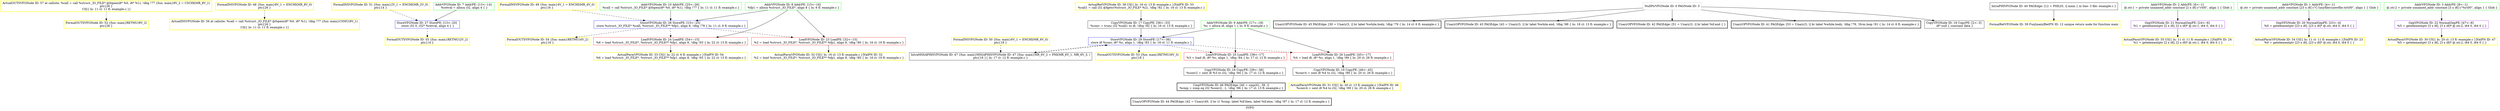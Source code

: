 digraph "SVFG" {
	label="SVFG";

	Node0x562d73dfef40 [shape=record,color=yellow,penwidth=2,label="{ActualOUTSVFGNode ID: 57 at callsite:   %call = call %struct._IO_FILE* @fopen(i8* %0, i8* %1), !dbg !77 \{fun: main\}8V_2 = CSCHI(MR_8V_1)\npts\{26 \}\nCS[\{ ln: 11  cl: 11  fl: example.c \}]}"];
	Node0x562d73dfef40 -> Node0x562d73dfe6f0[style=dashed];
	Node0x562d73dfed10 [shape=record,color=yellow,penwidth=2,label="{ActualINSVFGNode ID: 56 at callsite:   %call = call %struct._IO_FILE* @fopen(i8* %0, i8* %1), !dbg !77 \{fun: main\}CSMU(8V_1)\npts\{26 \}\nCS[\{ ln: 11  cl: 11  fl: example.c \}]}"];
	Node0x562d73dfebc0 [shape=record,color=yellow,penwidth=2,label="{FormalOUTSVFGNode ID: 55 \{fun: main\}RETMU(2V_2)\npts\{14 \}\n}"];
	Node0x562d73dfea70 [shape=record,color=yellow,penwidth=2,label="{FormalOUTSVFGNode ID: 54 \{fun: main\}RETMU(4V_2)\npts\{16 \}\n}"];
	Node0x562d73dfe920 [shape=record,color=yellow,penwidth=2,label="{FormalOUTSVFGNode ID: 53 \{fun: main\}RETMU(6V_3)\npts\{18 \}\n}"];
	Node0x562d73dfe6f0 [shape=record,color=yellow,penwidth=2,label="{FormalOUTSVFGNode ID: 52 \{fun: main\}RETMU(8V_2)\npts\{26 \}\n}"];
	Node0x562d73dfe570 [shape=record,color=yellow,penwidth=2,label="{FormalINSVFGNode ID: 51 \{fun: main\}2V_1 = ENCHI(MR_2V_0)\npts\{14 \}\n}"];
	Node0x562d73dfe570 -> Node0x562d73dfa640[style=dashed];
	Node0x562d73d8b0d0 [shape=record,color=yellow,penwidth=2,label="{FormalINSVFGNode ID: 50 \{fun: main\}6V_1 = ENCHI(MR_6V_0)\npts\{18 \}\n}"];
	Node0x562d73d8b0d0 -> Node0x562d73daaef0[style=dashed];
	Node0x562d73d8a7d0 [shape=record,color=yellow,penwidth=2,label="{FormalINSVFGNode ID: 49 \{fun: main\}4V_1 = ENCHI(MR_4V_0)\npts\{16 \}\n}"];
	Node0x562d73d8a7d0 -> Node0x562d73dfa770[style=dashed];
	Node0x562d73d8b020 [shape=record,color=yellow,penwidth=2,label="{FormalINSVFGNode ID: 48 \{fun: main\}8V_1 = ENCHI(MR_8V_0)\npts\{26 \}\n}"];
	Node0x562d73d8b020 -> Node0x562d73dfed10[style=dashed];
	Node0x562d73daaef0 [shape=record,color=black,label="{IntraMSSAPHISVFGNode ID: 47 \{fun: main\}MSSAPHISVFGNode ID: 47 \{fun: main\}MR_6V_2 = PHI(MR_6V_1, MR_6V_3, )\npts\{18 \}\{ ln: 17  cl: 12  fl: example.c \}}"];
	Node0x562d73daaef0 -> Node0x562d73dfa8a0[style=dashed];
	Node0x562d73dfc990 [shape=record,color=black,penwidth=2,label="{CmpVFGNode ID: 46 PAGEdge: [40 = cmp(41, 39, )]\n    %cmp = icmp eq i32 %conv2, -1, !dbg !86 \{ ln: 17  cl: 13  fl: example.c \}}"];
	Node0x562d73dfc990 -> Node0x562d73dfc530[style=solid];
	Node0x562d73dfc760 [shape=record,color=black,penwidth=2,label="{UnaryOPVFGNode ID: 45 PAGEdge: [30 = Unary(3, )]      br label %while.body, !dbg !79 \{ ln: 14  cl: 6  fl: example.c \}}"];
	Node0x562d73dfc530 [shape=record,color=black,penwidth=2,label="{UnaryOPVFGNode ID: 44 PAGEdge: [42 = Unary(40, )]      br i1 %cmp, label %if.then, label %if.else, !dbg !87 \{ ln: 17  cl: 12  fl: example.c \}}"];
	Node0x562d73dfc300 [shape=record,color=black,penwidth=2,label="{UnaryOPVFGNode ID: 43 PAGEdge: [43 = Unary(3, )]      br label %while.end, !dbg !88 \{ ln: 18  cl: 13  fl: example.c \}}"];
	Node0x562d73dfbef0 [shape=record,color=black,penwidth=2,label="{UnaryOPVFGNode ID: 42 PAGEdge: [51 = Unary(3, )]      br label %if.end \{  \}}"];
	Node0x562d73dfbc50 [shape=record,color=black,penwidth=2,label="{UnaryOPVFGNode ID: 41 PAGEdge: [53 = Unary(3, )]      br label %while.body, !dbg !79, !llvm.loop !91 \{ ln: 14  cl: 6  fl: example.c \}}"];
	Node0x562d73de9a60 [shape=record,color=black,label="{IntraPHIVFGNode ID: 40 PAGEdge: [12 = PHI(20, )]    main \{ in line: 3 file: example.c \}}"];
	Node0x562d73de9a60 -> Node0x562d73dfb8d0[style=solid];
	Node0x562d73dfb8d0 [shape=record,color=yellow,penwidth=2,label="{FormalRetVFGNode ID: 39 Fun[main]RetPN ID: 12 unique return node for function main}"];
	Node0x562d73dfb590 [shape=record,color=yellow,penwidth=2,label="{ActualRetVFGNode ID: 38 CS[\{ ln: 16  cl: 13  fl: example.c \}]ValPN ID: 33\n   %call1 = call i32 @fgetc(%struct._IO_FILE* %2), !dbg !82 \{ ln: 16  cl: 13  fl: example.c \}}"];
	Node0x562d73dfb590 -> Node0x562d73df9790[style=solid];
	Node0x562d73dfb1a0 [shape=record,color=yellow,penwidth=2,label="{ActualParmVFGNode ID: 35 CS[\{ ln: 11  cl: 11  fl: example.c \}]ValPN ID: 24\n   %1 = getelementptr [2 x i8], [2 x i8]* @.str.1, i64 0, i64 0 \{  \}}"];
	Node0x562d73dfb070 [shape=record,color=yellow,penwidth=2,label="{ActualParmVFGNode ID: 34 CS[\{ ln: 11  cl: 11  fl: example.c \}]ValPN ID: 23\n   %0 = getelementptr [23 x i8], [23 x i8]* @.str, i64 0, i64 0 \{  \}}"];
	Node0x562d73dfaf40 [shape=record,color=yellow,penwidth=2,label="{ActualParmVFGNode ID: 33 CS[\{ ln: 22  cl: 6  fl: example.c \}]ValPN ID: 54\n   %6 = load %struct._IO_FILE*, %struct._IO_FILE** %fp1, align 8, !dbg !93 \{ ln: 22  cl: 13  fl: example.c \}}"];
	Node0x562d73dfae10 [shape=record,color=yellow,penwidth=2,label="{ActualParmVFGNode ID: 32 CS[\{ ln: 16  cl: 13  fl: example.c \}]ValPN ID: 32\n   %2 = load %struct._IO_FILE*, %struct._IO_FILE** %fp1, align 8, !dbg !80 \{ ln: 16  cl: 19  fl: example.c \}}"];
	Node0x562d73dface0 [shape=record,color=yellow,penwidth=2,label="{ActualParmVFGNode ID: 31 CS[\{ ln: 20  cl: 13  fl: example.c \}]ValPN ID: 46\n   %conv4 = sext i8 %4 to i32, !dbg !89 \{ ln: 20  cl: 26  fl: example.c \}}"];
	Node0x562d73dfabb0 [shape=record,color=yellow,penwidth=2,label="{ActualParmVFGNode ID: 30 CS[\{ ln: 20  cl: 13  fl: example.c \}]ValPN ID: 47\n   %5 = getelementptr [3 x i8], [3 x i8]* @.str.2, i64 0, i64 0 \{  \}}"];
	Node0x562d73dfa8a0 [shape=record,color=blue,label="{StoreVFGNode ID: 29 StorePE: [17\<--36]  \n   store i8 %conv, i8* %c, align 1, !dbg !83 \{ ln: 16  cl: 11  fl: example.c \}}"];
	Node0x562d73dfa8a0 -> Node0x562d73dfa290[style=dashed];
	Node0x562d73dfa8a0 -> Node0x562d73dfa3f0[style=dashed];
	Node0x562d73dfa8a0 -> Node0x562d73daaef0[style=dashed];
	Node0x562d73dfa8a0 -> Node0x562d73dfe920[style=dashed];
	Node0x562d73df8d00 [shape=record,color=green,label="{AddrVFGNode ID: 10 AddrPE: [25\<--26]  \n   %call = call %struct._IO_FILE* @fopen(i8* %0, i8* %1), !dbg !77 \{ ln: 11  cl: 11  fl: example.c \}}"];
	Node0x562d73df8d00 -> Node0x562d73dfa770[style=solid];
	Node0x562d73df8ba0 [shape=record,color=green,label="{AddrVFGNode ID: 9 AddrPE: [17\<--18]  \n   %c = alloca i8, align 1 \{ ln: 8 fl: example.c \}}"];
	Node0x562d73df8ba0 -> Node0x562d73dfa290[style=solid];
	Node0x562d73df8ba0 -> Node0x562d73dfa3f0[style=solid];
	Node0x562d73df8ba0 -> Node0x562d73dfa8a0[style=solid];
	Node0x562d73df8a40 [shape=record,color=green,label="{AddrVFGNode ID: 8 AddrPE: [15\<--16]  \n   %fp1 = alloca %struct._IO_FILE*, align 8 \{ ln: 6 fl: example.c \}}"];
	Node0x562d73df8a40 -> Node0x562d73df9fd0[style=solid];
	Node0x562d73df8a40 -> Node0x562d73dfa130[style=solid];
	Node0x562d73df8a40 -> Node0x562d73dfa770[style=solid];
	Node0x562d73df8800 [shape=record,color=green,label="{AddrVFGNode ID: 7 AddrPE: [13\<--14]  \n   %retval = alloca i32, align 4 \{  \}}"];
	Node0x562d73df8800 -> Node0x562d73dfa640[style=solid];
	Node0x562d73dedd20 [shape=record,color=green,label="{AddrVFGNode ID: 3 AddrPE: [8\<--1]  \n @.str.2 = private unnamed_addr constant [3 x i8] c\"%c\\00\", align 1 \{ Glob  \}}"];
	Node0x562d73dedd20 -> Node0x562d73df9e70[style=solid];
	Node0x562d73de9940 [shape=record,color=green,label="{AddrVFGNode ID: 2 AddrPE: [6\<--1]  \n @.str.1 = private unnamed_addr constant [2 x i8] c\"r\\00\", align 1 \{ Glob  \}}"];
	Node0x562d73de9940 -> Node0x562d73df9d10[style=solid];
	Node0x562d73de9dd0 [shape=record,color=green,label="{AddrVFGNode ID: 1 AddrPE: [4\<--1]  \n @.str = private unnamed_addr constant [23 x i8] c\"C:\\\\myfiles\\\\newfile.txt\\00\", align 1 \{ Glob  \}}"];
	Node0x562d73de9dd0 -> Node0x562d73df9bb0[style=solid];
	Node0x562d73de99d0 [shape=record,color=grey,label="{NullPtrVFGNode ID: 0 PAGNode ID: 3\n}"];
	Node0x562d73de99d0 -> Node0x562d73df9630[style=solid];
	Node0x562d73de99d0 -> Node0x562d73dfbc50[style=solid];
	Node0x562d73de99d0 -> Node0x562d73dfbef0[style=solid];
	Node0x562d73de99d0 -> Node0x562d73dfc300[style=solid];
	Node0x562d73de99d0 -> Node0x562d73dfc760[style=solid];
	Node0x562d73df9630 [shape=record,color=black,label="{CopyVFGNode ID: 16 CopyPE: [2\<--3]  \n i8* null \{ constant data \}}"];
	Node0x562d73df9790 [shape=record,color=black,label="{CopyVFGNode ID: 17 CopyPE: [36\<--33]  \n   %conv = trunc i32 %call1 to i8, !dbg !82 \{ ln: 16  cl: 13  fl: example.c \}}"];
	Node0x562d73df9790 -> Node0x562d73dfa8a0[style=solid];
	Node0x562d73df98f0 [shape=record,color=black,label="{CopyVFGNode ID: 18 CopyPE: [39\<--38]  \n   %conv2 = sext i8 %3 to i32, !dbg !84 \{ ln: 17  cl: 12  fl: example.c \}}"];
	Node0x562d73df98f0 -> Node0x562d73dfc990[style=solid];
	Node0x562d73df9a50 [shape=record,color=black,label="{CopyVFGNode ID: 19 CopyPE: [46\<--45]  \n   %conv4 = sext i8 %4 to i32, !dbg !89 \{ ln: 20  cl: 26  fl: example.c \}}"];
	Node0x562d73df9a50 -> Node0x562d73dface0[style=solid];
	Node0x562d73df9bb0 [shape=record,color=purple,label="{GepVFGNode ID: 20 NormalGepPE: [23\<--4]  \n   %0 = getelementptr [23 x i8], [23 x i8]* @.str, i64 0, i64 0 \{  \}}"];
	Node0x562d73df9bb0 -> Node0x562d73dfb070[style=solid];
	Node0x562d73df9d10 [shape=record,color=purple,label="{GepVFGNode ID: 21 NormalGepPE: [24\<--6]  \n   %1 = getelementptr [2 x i8], [2 x i8]* @.str.1, i64 0, i64 0 \{  \}}"];
	Node0x562d73df9d10 -> Node0x562d73dfb1a0[style=solid];
	Node0x562d73df9e70 [shape=record,color=purple,label="{GepVFGNode ID: 22 NormalGepPE: [47\<--8]  \n   %5 = getelementptr [3 x i8], [3 x i8]* @.str.2, i64 0, i64 0 \{  \}}"];
	Node0x562d73df9e70 -> Node0x562d73dfabb0[style=solid];
	Node0x562d73df9fd0 [shape=record,color=red,label="{LoadVFGNode ID: 23 LoadPE: [32\<--15]  \n   %2 = load %struct._IO_FILE*, %struct._IO_FILE** %fp1, align 8, !dbg !80 \{ ln: 16  cl: 19  fl: example.c \}}"];
	Node0x562d73df9fd0 -> Node0x562d73dfae10[style=solid];
	Node0x562d73dfa130 [shape=record,color=red,label="{LoadVFGNode ID: 24 LoadPE: [54\<--15]  \n   %6 = load %struct._IO_FILE*, %struct._IO_FILE** %fp1, align 8, !dbg !93 \{ ln: 22  cl: 13  fl: example.c \}}"];
	Node0x562d73dfa130 -> Node0x562d73dfaf40[style=solid];
	Node0x562d73dfa290 [shape=record,color=red,label="{LoadVFGNode ID: 25 LoadPE: [38\<--17]  \n   %3 = load i8, i8* %c, align 1, !dbg !84 \{ ln: 17  cl: 12  fl: example.c \}}"];
	Node0x562d73dfa290 -> Node0x562d73df98f0[style=solid];
	Node0x562d73dfa3f0 [shape=record,color=red,label="{LoadVFGNode ID: 26 LoadPE: [45\<--17]  \n   %4 = load i8, i8* %c, align 1, !dbg !89 \{ ln: 20  cl: 26  fl: example.c \}}"];
	Node0x562d73dfa3f0 -> Node0x562d73df9a50[style=solid];
	Node0x562d73dfa640 [shape=record,color=blue,label="{StoreVFGNode ID: 27 StorePE: [13\<--20]  \n   store i32 0, i32* %retval, align 4 \{  \}}"];
	Node0x562d73dfa640 -> Node0x562d73dfebc0[style=dashed];
	Node0x562d73dfa770 [shape=record,color=blue,label="{StoreVFGNode ID: 28 StorePE: [15\<--25]  \n   store %struct._IO_FILE* %call, %struct._IO_FILE** %fp1, align 8, !dbg !78 \{ ln: 11  cl: 9  fl: example.c \}}"];
	Node0x562d73dfa770 -> Node0x562d73df9fd0[style=dashed];
	Node0x562d73dfa770 -> Node0x562d73dfa130[style=dashed];
	Node0x562d73dfa770 -> Node0x562d73dfea70[style=dashed];
}
